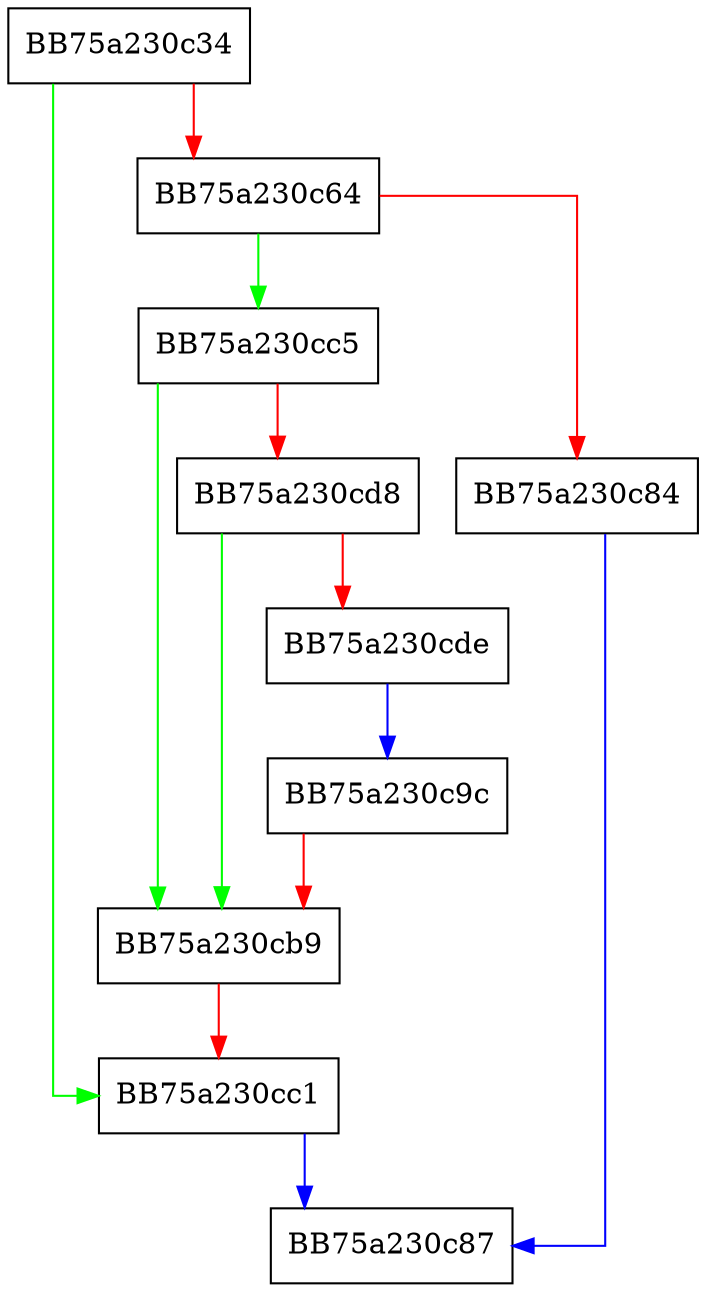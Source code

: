 digraph RtpIdFromString {
  node [shape="box"];
  graph [splines=ortho];
  BB75a230c34 -> BB75a230cc1 [color="green"];
  BB75a230c34 -> BB75a230c64 [color="red"];
  BB75a230c64 -> BB75a230cc5 [color="green"];
  BB75a230c64 -> BB75a230c84 [color="red"];
  BB75a230c84 -> BB75a230c87 [color="blue"];
  BB75a230c9c -> BB75a230cb9 [color="red"];
  BB75a230cb9 -> BB75a230cc1 [color="red"];
  BB75a230cc1 -> BB75a230c87 [color="blue"];
  BB75a230cc5 -> BB75a230cb9 [color="green"];
  BB75a230cc5 -> BB75a230cd8 [color="red"];
  BB75a230cd8 -> BB75a230cb9 [color="green"];
  BB75a230cd8 -> BB75a230cde [color="red"];
  BB75a230cde -> BB75a230c9c [color="blue"];
}